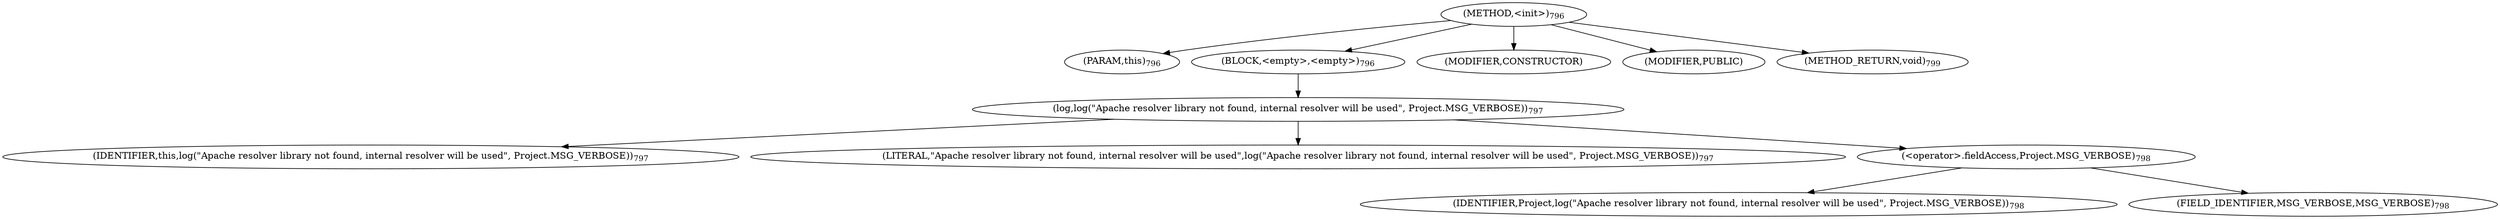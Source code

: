 digraph "&lt;init&gt;" {  
"1395" [label = <(METHOD,&lt;init&gt;)<SUB>796</SUB>> ]
"126" [label = <(PARAM,this)<SUB>796</SUB>> ]
"1396" [label = <(BLOCK,&lt;empty&gt;,&lt;empty&gt;)<SUB>796</SUB>> ]
"1397" [label = <(log,log(&quot;Apache resolver library not found, internal resolver will be used&quot;, Project.MSG_VERBOSE))<SUB>797</SUB>> ]
"125" [label = <(IDENTIFIER,this,log(&quot;Apache resolver library not found, internal resolver will be used&quot;, Project.MSG_VERBOSE))<SUB>797</SUB>> ]
"1398" [label = <(LITERAL,&quot;Apache resolver library not found, internal resolver will be used&quot;,log(&quot;Apache resolver library not found, internal resolver will be used&quot;, Project.MSG_VERBOSE))<SUB>797</SUB>> ]
"1399" [label = <(&lt;operator&gt;.fieldAccess,Project.MSG_VERBOSE)<SUB>798</SUB>> ]
"1400" [label = <(IDENTIFIER,Project,log(&quot;Apache resolver library not found, internal resolver will be used&quot;, Project.MSG_VERBOSE))<SUB>798</SUB>> ]
"1401" [label = <(FIELD_IDENTIFIER,MSG_VERBOSE,MSG_VERBOSE)<SUB>798</SUB>> ]
"1402" [label = <(MODIFIER,CONSTRUCTOR)> ]
"1403" [label = <(MODIFIER,PUBLIC)> ]
"1404" [label = <(METHOD_RETURN,void)<SUB>799</SUB>> ]
  "1395" -> "126" 
  "1395" -> "1396" 
  "1395" -> "1402" 
  "1395" -> "1403" 
  "1395" -> "1404" 
  "1396" -> "1397" 
  "1397" -> "125" 
  "1397" -> "1398" 
  "1397" -> "1399" 
  "1399" -> "1400" 
  "1399" -> "1401" 
}
